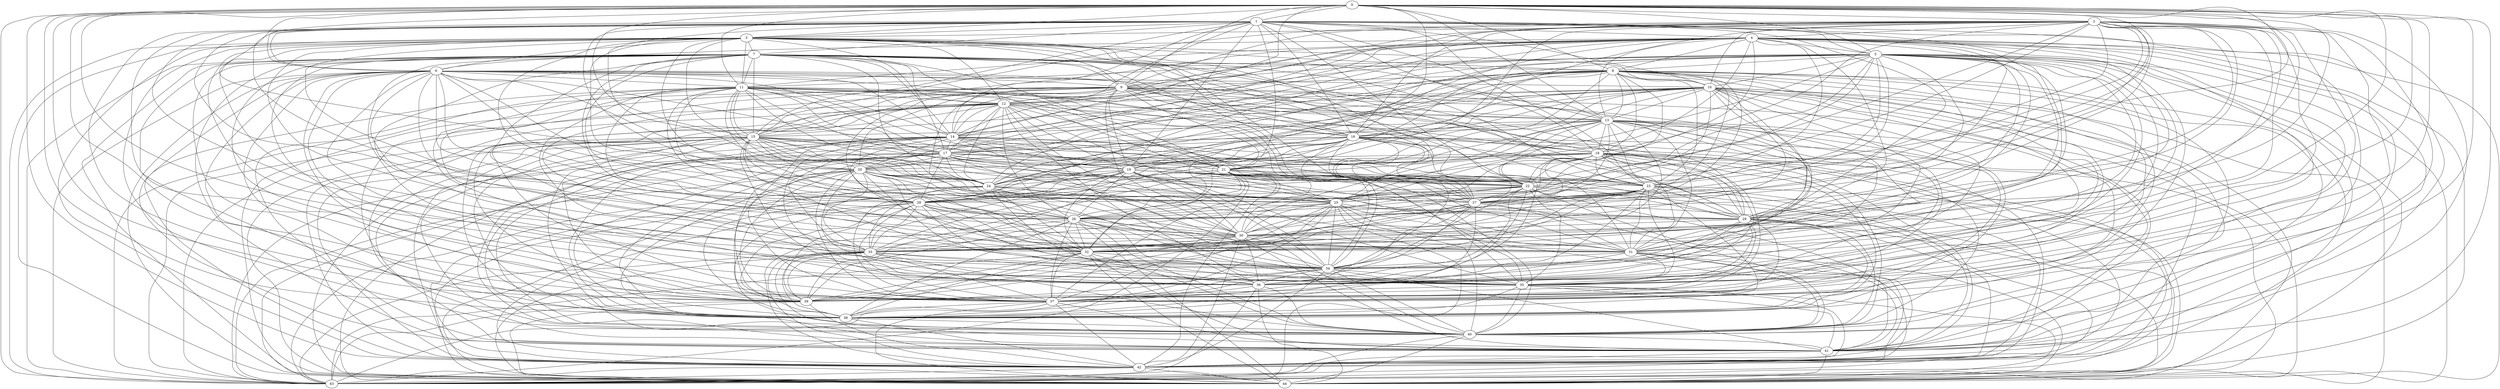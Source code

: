 graph g {0;1;2;3;4;5;6;7;8;9;10;11;12;13;14;15;16;17;18;19;20;21;22;23;24;25;26;27;28;29;30;31;32;33;34;35;36;37;38;39;40;41;42;43;44;0 -- 1;0 -- 2;0 -- 3;0 -- 5;0 -- 6;0 -- 8;0 -- 9;0 -- 11;0 -- 13;0 -- 14;0 -- 15;0 -- 19;0 -- 22;0 -- 24;0 -- 27;0 -- 29;0 -- 30;0 -- 31;0 -- 32;0 -- 35;0 -- 36;0 -- 37;0 -- 38;0 -- 39;0 -- 40;0 -- 41;0 -- 42;0 -- 43;1 -- 3;1 -- 4;1 -- 5;1 -- 6;1 -- 7;1 -- 10;1 -- 12;1 -- 13;1 -- 14;1 -- 15;1 -- 16;1 -- 18;1 -- 19;1 -- 20;1 -- 21;1 -- 22;1 -- 23;1 -- 24;1 -- 26;1 -- 28;1 -- 29;1 -- 31;1 -- 33;1 -- 37;1 -- 39;1 -- 40;1 -- 41;2 -- 3;2 -- 4;2 -- 9;2 -- 10;2 -- 12;2 -- 14;2 -- 15;2 -- 16;2 -- 17;2 -- 18;2 -- 21;2 -- 22;2 -- 23;2 -- 24;2 -- 25;2 -- 26;2 -- 27;2 -- 28;2 -- 29;2 -- 31;2 -- 32;2 -- 33;2 -- 35;2 -- 36;2 -- 37;2 -- 39;2 -- 41;3 -- 6;3 -- 7;3 -- 8;3 -- 9;3 -- 10;3 -- 11;3 -- 12;3 -- 13;3 -- 17;3 -- 20;3 -- 22;3 -- 23;3 -- 24;3 -- 25;3 -- 26;3 -- 27;3 -- 28;3 -- 29;3 -- 32;3 -- 33;3 -- 34;3 -- 40;3 -- 42;3 -- 43;3 -- 44;4 -- 5;4 -- 6;4 -- 8;4 -- 9;4 -- 11;4 -- 12;4 -- 13;4 -- 14;4 -- 15;4 -- 16;4 -- 20;4 -- 22;4 -- 23;4 -- 24;4 -- 25;4 -- 27;4 -- 28;4 -- 29;4 -- 30;4 -- 32;4 -- 35;4 -- 37;4 -- 40;4 -- 42;4 -- 43;4 -- 44;5 -- 8;5 -- 9;5 -- 10;5 -- 11;5 -- 12;5 -- 17;5 -- 21;5 -- 22;5 -- 23;5 -- 24;5 -- 25;5 -- 26;5 -- 27;5 -- 28;5 -- 29;5 -- 31;5 -- 32;5 -- 33;5 -- 34;5 -- 36;5 -- 38;5 -- 39;5 -- 41;5 -- 43;5 -- 44;6 -- 9;6 -- 10;6 -- 11;6 -- 14;6 -- 16;6 -- 17;6 -- 18;6 -- 21;6 -- 23;6 -- 24;6 -- 25;6 -- 26;6 -- 27;6 -- 28;6 -- 30;6 -- 34;6 -- 35;6 -- 36;6 -- 37;6 -- 38;6 -- 39;6 -- 41;6 -- 43;6 -- 44;7 -- 8;7 -- 9;7 -- 11;7 -- 12;7 -- 14;7 -- 15;7 -- 16;7 -- 21;7 -- 22;7 -- 23;7 -- 24;7 -- 25;7 -- 27;7 -- 28;7 -- 29;7 -- 30;7 -- 31;7 -- 32;7 -- 35;7 -- 36;7 -- 37;7 -- 38;7 -- 39;7 -- 41;7 -- 43;7 -- 44;8 -- 9;8 -- 10;8 -- 13;8 -- 14;8 -- 16;8 -- 17;8 -- 18;8 -- 19;8 -- 20;8 -- 21;8 -- 23;8 -- 24;8 -- 25;8 -- 26;8 -- 27;8 -- 28;8 -- 35;8 -- 36;8 -- 37;8 -- 39;8 -- 40;8 -- 41;8 -- 42;9 -- 12;9 -- 13;9 -- 14;9 -- 15;9 -- 16;9 -- 18;9 -- 19;9 -- 20;9 -- 21;9 -- 26;9 -- 28;9 -- 29;9 -- 30;9 -- 31;9 -- 33;9 -- 34;9 -- 38;9 -- 41;9 -- 43;9 -- 44;10 -- 12;10 -- 13;10 -- 14;10 -- 15;10 -- 16;10 -- 19;10 -- 20;10 -- 21;10 -- 25;10 -- 27;10 -- 28;10 -- 29;10 -- 30;10 -- 31;10 -- 32;10 -- 35;10 -- 36;10 -- 38;10 -- 41;10 -- 42;10 -- 43;10 -- 44;11 -- 12;11 -- 13;11 -- 14;11 -- 15;11 -- 16;11 -- 17;11 -- 18;11 -- 19;11 -- 20;11 -- 21;11 -- 25;11 -- 26;11 -- 27;11 -- 28;11 -- 29;11 -- 31;11 -- 32;11 -- 33;11 -- 35;11 -- 36;11 -- 41;11 -- 42;12 -- 13;12 -- 14;12 -- 17;12 -- 18;12 -- 19;12 -- 24;12 -- 26;12 -- 27;12 -- 30;12 -- 34;12 -- 35;12 -- 36;12 -- 37;12 -- 38;12 -- 39;12 -- 40;12 -- 41;12 -- 42;12 -- 43;13 -- 15;13 -- 16;13 -- 17;13 -- 18;13 -- 21;13 -- 22;13 -- 23;13 -- 25;13 -- 30;13 -- 31;13 -- 32;13 -- 33;13 -- 34;13 -- 35;13 -- 36;13 -- 37;13 -- 38;13 -- 39;13 -- 44;14 -- 17;14 -- 19;14 -- 20;14 -- 21;14 -- 22;14 -- 23;14 -- 25;14 -- 31;14 -- 32;14 -- 33;14 -- 34;14 -- 36;14 -- 38;14 -- 39;14 -- 40;14 -- 42;14 -- 44;15 -- 17;15 -- 19;15 -- 20;15 -- 21;15 -- 23;15 -- 24;15 -- 25;15 -- 26;15 -- 27;15 -- 28;15 -- 34;15 -- 36;15 -- 38;15 -- 39;15 -- 40;15 -- 41;15 -- 42;15 -- 43;15 -- 44;16 -- 17;16 -- 19;16 -- 22;16 -- 24;16 -- 26;16 -- 27;16 -- 29;16 -- 31;16 -- 32;16 -- 33;16 -- 34;16 -- 36;16 -- 38;16 -- 39;16 -- 40;16 -- 41;16 -- 42;16 -- 43;17 -- 19;17 -- 20;17 -- 21;17 -- 22;17 -- 23;17 -- 24;17 -- 28;17 -- 29;17 -- 30;17 -- 31;17 -- 37;17 -- 38;17 -- 39;17 -- 40;17 -- 41;17 -- 43;17 -- 44;18 -- 19;18 -- 20;18 -- 21;18 -- 22;18 -- 23;18 -- 24;18 -- 25;18 -- 27;18 -- 28;18 -- 29;18 -- 31;18 -- 32;18 -- 36;18 -- 38;18 -- 39;18 -- 40;18 -- 41;18 -- 42;18 -- 43;18 -- 44;19 -- 22;19 -- 23;19 -- 24;19 -- 25;19 -- 26;19 -- 27;19 -- 28;19 -- 29;19 -- 30;19 -- 32;19 -- 33;19 -- 34;19 -- 35;19 -- 37;19 -- 43;19 -- 44;20 -- 22;20 -- 24;20 -- 26;20 -- 27;20 -- 29;20 -- 30;20 -- 31;20 -- 32;20 -- 33;20 -- 34;20 -- 35;20 -- 36;20 -- 37;20 -- 38;20 -- 39;20 -- 41;20 -- 43;21 -- 22;21 -- 24;21 -- 26;21 -- 27;21 -- 29;21 -- 30;21 -- 32;21 -- 33;21 -- 34;21 -- 35;21 -- 37;21 -- 40;21 -- 42;21 -- 43;22 -- 25;22 -- 26;22 -- 27;22 -- 28;22 -- 30;22 -- 34;22 -- 35;22 -- 36;22 -- 38;22 -- 41;22 -- 42;22 -- 43;22 -- 44;23 -- 26;23 -- 27;23 -- 29;23 -- 30;23 -- 31;23 -- 32;23 -- 33;23 -- 34;23 -- 35;23 -- 36;23 -- 38;23 -- 41;23 -- 42;23 -- 43;24 -- 25;24 -- 30;24 -- 31;24 -- 32;24 -- 33;24 -- 34;24 -- 35;24 -- 36;24 -- 38;24 -- 42;24 -- 44;25 -- 26;25 -- 29;25 -- 30;25 -- 31;25 -- 33;25 -- 34;25 -- 37;25 -- 38;25 -- 39;25 -- 40;25 -- 41;25 -- 43;26 -- 30;26 -- 31;26 -- 32;26 -- 35;26 -- 36;26 -- 37;26 -- 38;26 -- 39;26 -- 40;26 -- 42;26 -- 44;27 -- 30;27 -- 31;27 -- 33;27 -- 34;27 -- 37;27 -- 38;27 -- 39;27 -- 40;27 -- 44;28 -- 30;28 -- 31;28 -- 32;28 -- 33;28 -- 34;28 -- 35;28 -- 36;28 -- 37;28 -- 38;28 -- 39;28 -- 40;28 -- 42;29 -- 30;29 -- 34;29 -- 35;29 -- 36;29 -- 37;29 -- 38;29 -- 39;29 -- 40;29 -- 42;29 -- 44;30 -- 31;30 -- 32;30 -- 33;30 -- 36;30 -- 39;30 -- 40;30 -- 41;30 -- 42;31 -- 34;31 -- 35;31 -- 37;31 -- 40;31 -- 42;31 -- 43;31 -- 44;32 -- 34;32 -- 37;32 -- 38;32 -- 39;32 -- 40;32 -- 41;32 -- 43;32 -- 44;33 -- 35;33 -- 36;33 -- 37;33 -- 38;33 -- 39;33 -- 40;33 -- 41;33 -- 42;33 -- 43;33 -- 44;34 -- 35;34 -- 36;34 -- 37;34 -- 39;34 -- 40;34 -- 41;34 -- 42;35 -- 38;35 -- 39;35 -- 40;35 -- 41;35 -- 43;35 -- 44;36 -- 37;36 -- 40;36 -- 43;36 -- 44;37 -- 38;37 -- 41;37 -- 42;37 -- 43;37 -- 44;38 -- 40;38 -- 42;39 -- 42;39 -- 43;39 -- 44;40 -- 41;40 -- 43;40 -- 44;41 -- 42;41 -- 44;42 -- 43;42 -- 44;}